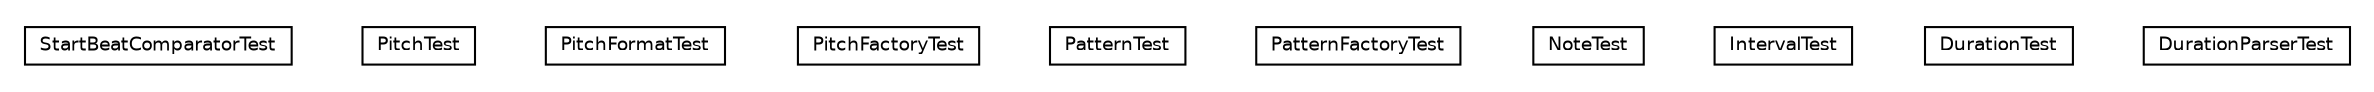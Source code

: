 #!/usr/local/bin/dot
#
# Class diagram 
# Generated by UMLGraph version R5_6-24-gf6e263 (http://www.umlgraph.org/)
#

digraph G {
	edge [fontname="Helvetica",fontsize=10,labelfontname="Helvetica",labelfontsize=10];
	node [fontname="Helvetica",fontsize=10,shape=plaintext];
	nodesep=0.25;
	ranksep=0.5;
	// com.rockhoppertech.music.StartBeatComparatorTest
	c94 [label=<<table title="com.rockhoppertech.music.StartBeatComparatorTest" border="0" cellborder="1" cellspacing="0" cellpadding="2" port="p" href="./StartBeatComparatorTest.html">
		<tr><td><table border="0" cellspacing="0" cellpadding="1">
<tr><td align="center" balign="center"> StartBeatComparatorTest </td></tr>
		</table></td></tr>
		</table>>, URL="./StartBeatComparatorTest.html", fontname="Helvetica", fontcolor="black", fontsize=9.0];
	// com.rockhoppertech.music.PitchTest
	c95 [label=<<table title="com.rockhoppertech.music.PitchTest" border="0" cellborder="1" cellspacing="0" cellpadding="2" port="p" href="./PitchTest.html">
		<tr><td><table border="0" cellspacing="0" cellpadding="1">
<tr><td align="center" balign="center"> PitchTest </td></tr>
		</table></td></tr>
		</table>>, URL="./PitchTest.html", fontname="Helvetica", fontcolor="black", fontsize=9.0];
	// com.rockhoppertech.music.PitchFormatTest
	c96 [label=<<table title="com.rockhoppertech.music.PitchFormatTest" border="0" cellborder="1" cellspacing="0" cellpadding="2" port="p" href="./PitchFormatTest.html">
		<tr><td><table border="0" cellspacing="0" cellpadding="1">
<tr><td align="center" balign="center"> PitchFormatTest </td></tr>
		</table></td></tr>
		</table>>, URL="./PitchFormatTest.html", fontname="Helvetica", fontcolor="black", fontsize=9.0];
	// com.rockhoppertech.music.PitchFactoryTest
	c97 [label=<<table title="com.rockhoppertech.music.PitchFactoryTest" border="0" cellborder="1" cellspacing="0" cellpadding="2" port="p" href="./PitchFactoryTest.html">
		<tr><td><table border="0" cellspacing="0" cellpadding="1">
<tr><td align="center" balign="center"> PitchFactoryTest </td></tr>
		</table></td></tr>
		</table>>, URL="./PitchFactoryTest.html", fontname="Helvetica", fontcolor="black", fontsize=9.0];
	// com.rockhoppertech.music.PatternTest
	c98 [label=<<table title="com.rockhoppertech.music.PatternTest" border="0" cellborder="1" cellspacing="0" cellpadding="2" port="p" href="./PatternTest.html">
		<tr><td><table border="0" cellspacing="0" cellpadding="1">
<tr><td align="center" balign="center"> PatternTest </td></tr>
		</table></td></tr>
		</table>>, URL="./PatternTest.html", fontname="Helvetica", fontcolor="black", fontsize=9.0];
	// com.rockhoppertech.music.PatternFactoryTest
	c99 [label=<<table title="com.rockhoppertech.music.PatternFactoryTest" border="0" cellborder="1" cellspacing="0" cellpadding="2" port="p" href="./PatternFactoryTest.html">
		<tr><td><table border="0" cellspacing="0" cellpadding="1">
<tr><td align="center" balign="center"> PatternFactoryTest </td></tr>
		</table></td></tr>
		</table>>, URL="./PatternFactoryTest.html", fontname="Helvetica", fontcolor="black", fontsize=9.0];
	// com.rockhoppertech.music.NoteTest
	c100 [label=<<table title="com.rockhoppertech.music.NoteTest" border="0" cellborder="1" cellspacing="0" cellpadding="2" port="p" href="./NoteTest.html">
		<tr><td><table border="0" cellspacing="0" cellpadding="1">
<tr><td align="center" balign="center"> NoteTest </td></tr>
		</table></td></tr>
		</table>>, URL="./NoteTest.html", fontname="Helvetica", fontcolor="black", fontsize=9.0];
	// com.rockhoppertech.music.IntervalTest
	c101 [label=<<table title="com.rockhoppertech.music.IntervalTest" border="0" cellborder="1" cellspacing="0" cellpadding="2" port="p" href="./IntervalTest.html">
		<tr><td><table border="0" cellspacing="0" cellpadding="1">
<tr><td align="center" balign="center"> IntervalTest </td></tr>
		</table></td></tr>
		</table>>, URL="./IntervalTest.html", fontname="Helvetica", fontcolor="black", fontsize=9.0];
	// com.rockhoppertech.music.DurationTest
	c102 [label=<<table title="com.rockhoppertech.music.DurationTest" border="0" cellborder="1" cellspacing="0" cellpadding="2" port="p" href="./DurationTest.html">
		<tr><td><table border="0" cellspacing="0" cellpadding="1">
<tr><td align="center" balign="center"> DurationTest </td></tr>
		</table></td></tr>
		</table>>, URL="./DurationTest.html", fontname="Helvetica", fontcolor="black", fontsize=9.0];
	// com.rockhoppertech.music.DurationParserTest
	c103 [label=<<table title="com.rockhoppertech.music.DurationParserTest" border="0" cellborder="1" cellspacing="0" cellpadding="2" port="p" href="./DurationParserTest.html">
		<tr><td><table border="0" cellspacing="0" cellpadding="1">
<tr><td align="center" balign="center"> DurationParserTest </td></tr>
		</table></td></tr>
		</table>>, URL="./DurationParserTest.html", fontname="Helvetica", fontcolor="black", fontsize=9.0];
}

